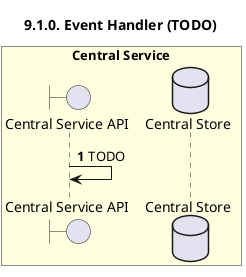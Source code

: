 @startuml
' declate title
title 9.1.0. Event Handler (TODO)

autonumber

' Actor Keys:
'   boundary - APIs/Interfaces, etc
'   collections - Kafka Topics
'   control - Kafka Consumers
'   entity - Database Access Objects
'   database - Database Persistance Store

' declare actors
boundary "Central Service API" as CSAPI
database "Central Store" as DB

box "Central Service" #LightYellow
    participant CSAPI
    participant DB
end box

CSAPI -> CSAPI: TODO

@enduml
